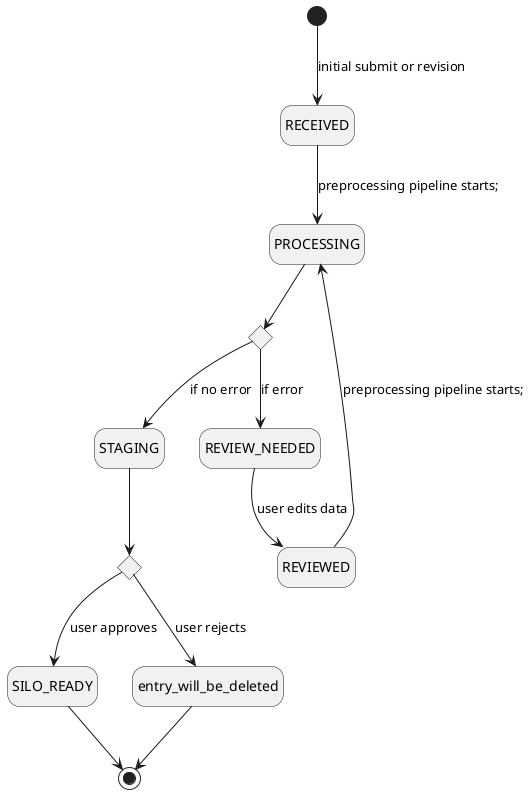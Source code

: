 @startuml
  hide empty description

  state RECEIVED
  state PROCESSING
  state REVIEW_NEEDED
  state REVIEWED
  state SILO_READY
  state entry_will_be_deleted

  state is_error <<choice>>
  state is_approved <<choice>>

  [*] --> RECEIVED : initial submit or revision
  RECEIVED --> PROCESSING : preprocessing pipeline starts;
  PROCESSING --> is_error
  is_error --> REVIEW_NEEDED : if error
  REVIEW_NEEDED --> REVIEWED : user edits data
  REVIEWED --> PROCESSING : preprocessing pipeline starts;
  is_error --> STAGING : if no error
  STAGING --> is_approved
  is_approved --> SILO_READY : user approves
  is_approved --> entry_will_be_deleted : user rejects
  SILO_READY --> [*]
  entry_will_be_deleted --> [*]
@enduml
